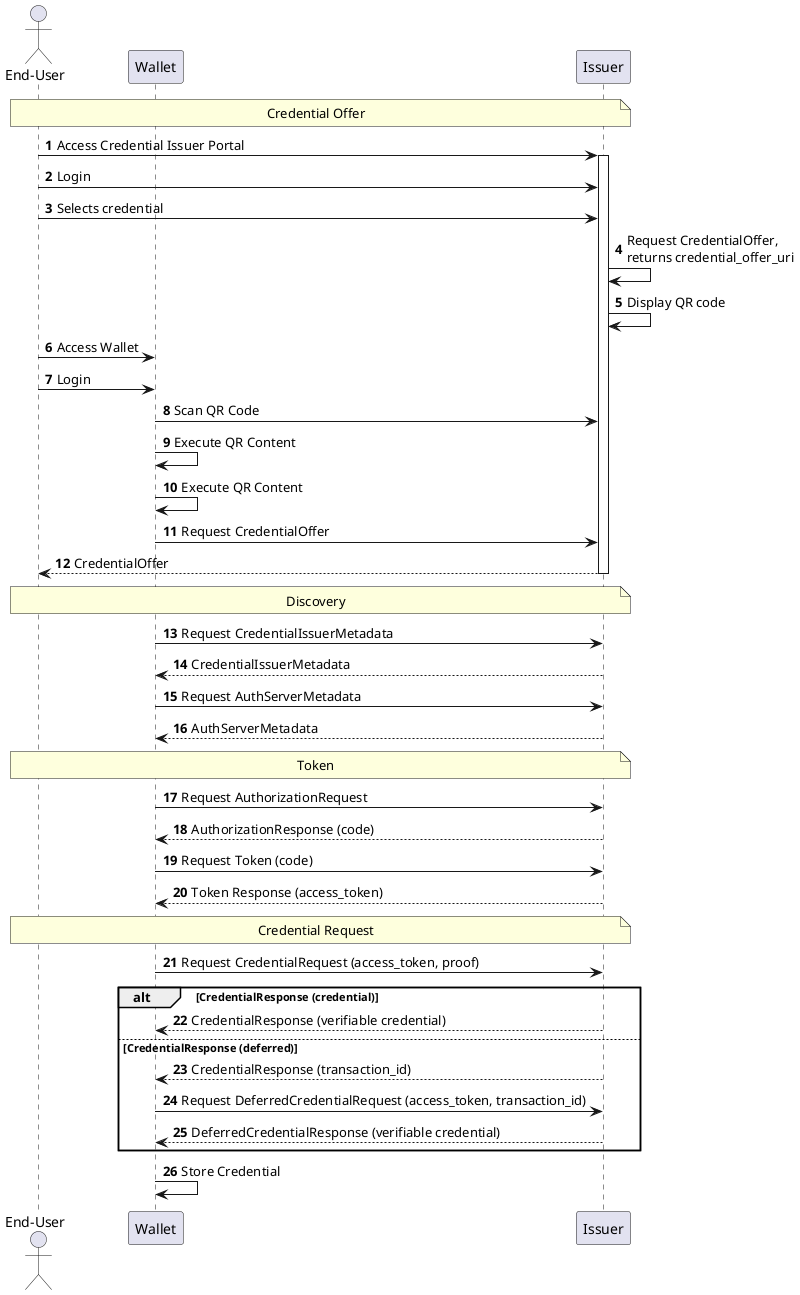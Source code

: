 @startuml
'https://plantuml.com/sequence-diagram

autonumber
skinparam BoxPadding 10

' -------------------- Headers -------------------- '

actor "End-User" as user
participant "Wallet" as wallet
participant "Issuer" as issuer

' -------------------- Diagram -------------------- '

note over user, issuer: Credential Offer

user -> issuer++: Access Credential Issuer Portal
user -> issuer: Login
user -> issuer: Selects credential
issuer -> issuer: Request CredentialOffer, \nreturns credential_offer_uri
issuer -> issuer: Display QR code

user -> wallet: Access Wallet
user -> wallet: Login
wallet -> issuer: Scan QR Code
wallet -> wallet: Execute QR Content
wallet -> wallet: Execute QR Content
wallet -> issuer: Request CredentialOffer
return CredentialOffer

note over user, issuer: Discovery

wallet -> issuer: Request CredentialIssuerMetadata
return CredentialIssuerMetadata
wallet -> issuer: Request AuthServerMetadata
return AuthServerMetadata

note over user, issuer: Token

wallet -> issuer: Request AuthorizationRequest
return AuthorizationResponse (code)
wallet -> issuer: Request Token (code)
return Token Response (access_token)

note over user, issuer: Credential Request

wallet -> issuer: Request CredentialRequest (access_token, proof)
alt CredentialResponse (credential)
    issuer --> wallet: CredentialResponse (verifiable credential)
else CredentialResponse (deferred)
    issuer --> wallet:  CredentialResponse (transaction_id)
    wallet -> issuer: Request DeferredCredentialRequest (access_token, transaction_id)
    issuer --> wallet: DeferredCredentialResponse (verifiable credential)
end

wallet -> wallet: Store Credential

@enduml